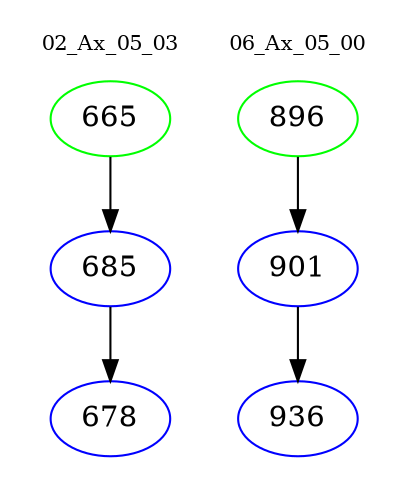 digraph{
subgraph cluster_0 {
color = white
label = "02_Ax_05_03";
fontsize=10;
T0_665 [label="665", color="green"]
T0_665 -> T0_685 [color="black"]
T0_685 [label="685", color="blue"]
T0_685 -> T0_678 [color="black"]
T0_678 [label="678", color="blue"]
}
subgraph cluster_1 {
color = white
label = "06_Ax_05_00";
fontsize=10;
T1_896 [label="896", color="green"]
T1_896 -> T1_901 [color="black"]
T1_901 [label="901", color="blue"]
T1_901 -> T1_936 [color="black"]
T1_936 [label="936", color="blue"]
}
}
